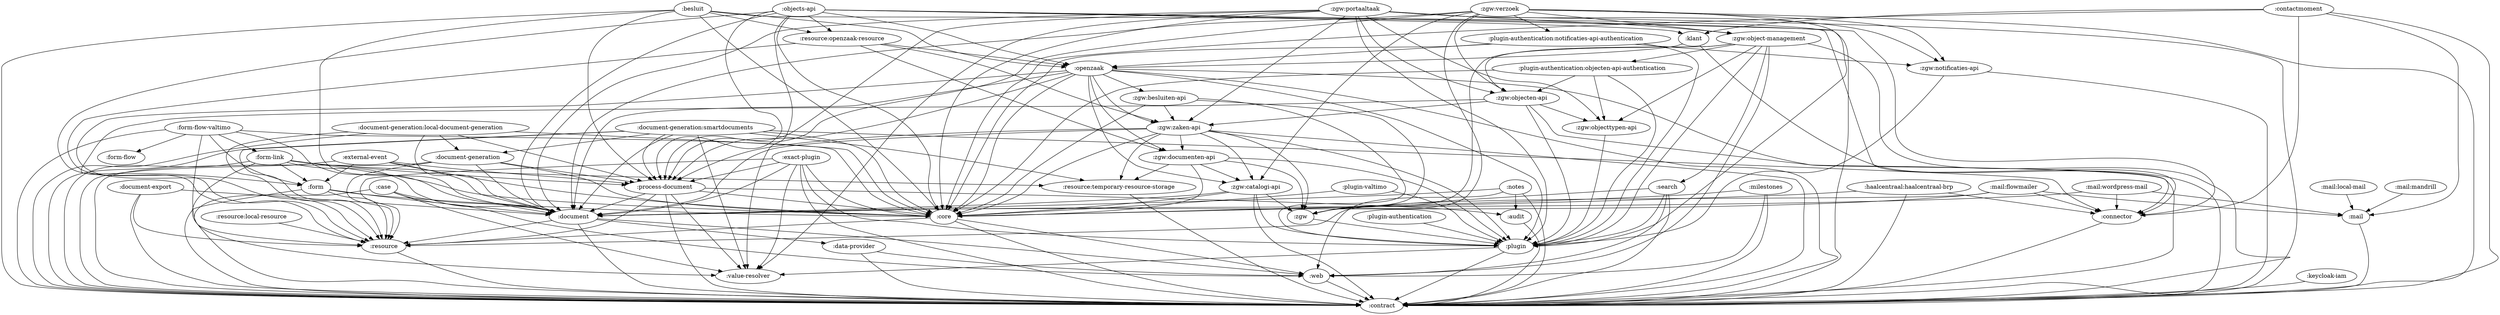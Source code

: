 digraph G {
":audit" -> ":contract"
":besluit" -> ":core"
":besluit" -> ":contract"
":besluit" -> ":connector"
":besluit" -> ":openzaak"
":besluit" -> ":document"
":besluit" -> ":process-document"
":besluit" -> ":resource:openzaak-resource"
":core" -> ":contract"
":core" -> ":resource"
":core" -> ":web"
":connector" -> ":contract"
":openzaak" -> ":zgw:catalogi-api"
":openzaak" -> ":zgw:zaken-api"
":openzaak" -> ":zgw:besluiten-api"
":openzaak" -> ":connector"
":openzaak" -> ":contract"
":openzaak" -> ":core"
":openzaak" -> ":document"
":openzaak" -> ":process-document"
":openzaak" -> ":resource"
":openzaak" -> ":plugin"
":openzaak" -> ":zgw:documenten-api"
":document" -> ":contract"
":document" -> ":data-provider"
":document" -> ":resource"
":document" -> ":web"
":process-document" -> ":contract"
":process-document" -> ":core"
":process-document" -> ":document"
":process-document" -> ":audit"
":process-document" -> ":resource"
":process-document" -> ":value-resolver"
":resource:openzaak-resource" -> ":resource"
":resource:openzaak-resource" -> ":openzaak"
":resource:openzaak-resource" -> ":zgw:documenten-api"
":resource:openzaak-resource" -> ":zgw:zaken-api"
":resource" -> ":contract"
":web" -> ":contract"
":zgw:catalogi-api" -> ":contract"
":zgw:catalogi-api" -> ":core"
":zgw:catalogi-api" -> ":document"
":zgw:catalogi-api" -> ":plugin"
":zgw:catalogi-api" -> ":zgw"
":zgw:zaken-api" -> ":core"
":zgw:zaken-api" -> ":contract"
":zgw:zaken-api" -> ":document"
":zgw:zaken-api" -> ":plugin"
":zgw:zaken-api" -> ":process-document"
":zgw:zaken-api" -> ":resource:temporary-resource-storage"
":zgw:zaken-api" -> ":zgw"
":zgw:zaken-api" -> ":zgw:catalogi-api"
":zgw:zaken-api" -> ":zgw:documenten-api"
":zgw:besluiten-api" -> ":core"
":zgw:besluiten-api" -> ":plugin"
":zgw:besluiten-api" -> ":zgw"
":zgw:besluiten-api" -> ":zgw:zaken-api"
":plugin" -> ":contract"
":plugin" -> ":value-resolver"
":zgw:documenten-api" -> ":core"
":zgw:documenten-api" -> ":plugin"
":zgw:documenten-api" -> ":resource:temporary-resource-storage"
":zgw:documenten-api" -> ":zgw"
":zgw:documenten-api" -> ":zgw:catalogi-api"
":data-provider" -> ":contract"
":data-provider" -> ":web"
":case" -> ":contract"
":case" -> ":document"
":case" -> ":value-resolver"
":case" -> ":web"
":contactmoment" -> ":connector"
":contactmoment" -> ":contract"
":contactmoment" -> ":core"
":contactmoment" -> ":klant"
":contactmoment" -> ":mail"
":klant" -> ":contract"
":klant" -> ":openzaak"
":mail" -> ":contract"
":document-export" -> ":contract"
":document-export" -> ":document"
":document-export" -> ":resource"
":document-generation" -> ":contract"
":document-generation" -> ":core"
":document-generation" -> ":document"
":document-generation" -> ":process-document"
":document-generation" -> ":resource"
":exact-plugin" -> ":contract"
":exact-plugin" -> ":core"
":exact-plugin" -> ":document"
":exact-plugin" -> ":process-document"
":exact-plugin" -> ":resource"
":exact-plugin" -> ":plugin"
":exact-plugin" -> ":value-resolver"
":external-event" -> ":contract"
":external-event" -> ":core"
":external-event" -> ":document"
":external-event" -> ":process-document"
":external-event" -> ":form"
":form" -> ":contract"
":form" -> ":core"
":form" -> ":resource"
":form" -> ":document"
":form-flow-valtimo" -> ":form-flow"
":form-flow-valtimo" -> ":contract"
":form-flow-valtimo" -> ":core"
":form-flow-valtimo" -> ":form"
":form-flow-valtimo" -> ":form-link"
":form-flow-valtimo" -> ":document"
":form-flow-valtimo" -> ":value-resolver"
":form-link" -> ":contract"
":form-link" -> ":core"
":form-link" -> ":document"
":form-link" -> ":process-document"
":form-link" -> ":form"
":form-link" -> ":resource"
":form-link" -> ":resource:temporary-resource-storage"
":resource:temporary-resource-storage" -> ":contract"
":keycloak-iam" -> ":contract"
":milestones" -> ":contract"
":milestones" -> ":core"
":milestones" -> ":web"
":notes" -> ":audit"
":notes" -> ":contract"
":notes" -> ":document"
":notes" -> ":web"
":objects-api" -> ":core"
":objects-api" -> ":contract"
":objects-api" -> ":connector"
":objects-api" -> ":document"
":objects-api" -> ":process-document"
":objects-api" -> ":resource"
":objects-api" -> ":openzaak"
":objects-api" -> ":klant"
":objects-api" -> ":resource:openzaak-resource"
":objects-api" -> ":value-resolver"
":zgw" -> ":plugin"
":plugin-authentication" -> ":plugin"
":plugin-valtimo" -> ":plugin"
":plugin-valtimo" -> ":core"
":search" -> ":plugin"
":search" -> ":contract"
":search" -> ":web"
":search" -> ":zgw"
":document-generation:smartdocuments" -> ":document-generation"
":document-generation:smartdocuments" -> ":connector"
":document-generation:smartdocuments" -> ":contract"
":document-generation:smartdocuments" -> ":core"
":document-generation:smartdocuments" -> ":document"
":document-generation:smartdocuments" -> ":process-document"
":document-generation:smartdocuments" -> ":resource"
":document-generation:smartdocuments" -> ":resource:temporary-resource-storage"
":document-generation:smartdocuments" -> ":value-resolver"
":haalcentraal:haalcentraal-brp" -> ":core"
":haalcentraal:haalcentraal-brp" -> ":contract"
":haalcentraal:haalcentraal-brp" -> ":connector"
":mail:local-mail" -> ":mail"
":plugin-authentication:notificaties-api-authentication" -> ":core"
":plugin-authentication:notificaties-api-authentication" -> ":plugin"
":plugin-authentication:notificaties-api-authentication" -> ":openzaak"
":plugin-authentication:notificaties-api-authentication" -> ":zgw:notificaties-api"
":plugin-authentication:objecten-api-authentication" -> ":core"
":plugin-authentication:objecten-api-authentication" -> ":plugin"
":plugin-authentication:objecten-api-authentication" -> ":zgw:objecten-api"
":plugin-authentication:objecten-api-authentication" -> ":zgw:objecttypen-api"
":zgw:notificaties-api" -> ":contract"
":zgw:notificaties-api" -> ":plugin"
":zgw:object-management" -> ":plugin"
":zgw:object-management" -> ":contract"
":zgw:object-management" -> ":web"
":zgw:object-management" -> ":search"
":zgw:object-management" -> ":plugin-authentication:objecten-api-authentication"
":zgw:object-management" -> ":zgw"
":zgw:object-management" -> ":zgw:objecttypen-api"
":zgw:object-management" -> ":zgw:objecten-api"
":zgw:objecten-api" -> ":plugin"
":zgw:objecten-api" -> ":contract"
":zgw:objecten-api" -> ":form"
":zgw:objecten-api" -> ":zgw:zaken-api"
":zgw:objecten-api" -> ":zgw:objecttypen-api"
":zgw:objecttypen-api" -> ":plugin"
":zgw:portaaltaak" -> ":contract"
":zgw:portaaltaak" -> ":core"
":zgw:portaaltaak" -> ":document"
":zgw:portaaltaak" -> ":plugin"
":zgw:portaaltaak" -> ":process-document"
":zgw:portaaltaak" -> ":value-resolver"
":zgw:portaaltaak" -> ":zgw:object-management"
":zgw:portaaltaak" -> ":zgw:objecten-api"
":zgw:portaaltaak" -> ":zgw:objecttypen-api"
":zgw:portaaltaak" -> ":zgw:notificaties-api"
":zgw:portaaltaak" -> ":zgw:zaken-api"
":zgw:verzoek" -> ":contract"
":zgw:verzoek" -> ":document"
":zgw:verzoek" -> ":process-document"
":zgw:verzoek" -> ":plugin"
":zgw:verzoek" -> ":plugin-authentication:notificaties-api-authentication"
":zgw:verzoek" -> ":zgw"
":zgw:verzoek" -> ":zgw:catalogi-api"
":zgw:verzoek" -> ":zgw:notificaties-api"
":zgw:verzoek" -> ":zgw:object-management"
":zgw:verzoek" -> ":zgw:objecten-api"
":document-generation:local-document-generation" -> ":document-generation"
":document-generation:local-document-generation" -> ":contract"
":document-generation:local-document-generation" -> ":core"
":document-generation:local-document-generation" -> ":document"
":document-generation:local-document-generation" -> ":process-document"
":document-generation:local-document-generation" -> ":resource"
":resource:local-resource" -> ":resource"
":mail:flowmailer" -> ":mail"
":mail:flowmailer" -> ":connector"
":mail:flowmailer" -> ":document"
":mail:flowmailer" -> ":resource"
":mail:mandrill" -> ":mail"
":mail:wordpress-mail" -> ":mail"
":mail:wordpress-mail" -> ":connector"
":mail:wordpress-mail" -> ":document"
}